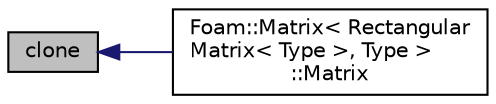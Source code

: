 digraph "clone"
{
  bgcolor="transparent";
  edge [fontname="Helvetica",fontsize="10",labelfontname="Helvetica",labelfontsize="10"];
  node [fontname="Helvetica",fontsize="10",shape=record];
  rankdir="LR";
  Node24 [label="clone",height=0.2,width=0.4,color="black", fillcolor="grey75", style="filled", fontcolor="black"];
  Node24 -> Node25 [dir="back",color="midnightblue",fontsize="10",style="solid",fontname="Helvetica"];
  Node25 [label="Foam::Matrix\< Rectangular\lMatrix\< Type \>, Type \>\l::Matrix",height=0.2,width=0.4,color="black",URL="$a27889.html#a3aede62f513da27e6f61ae7a972b4f96",tooltip="Null constructor. "];
}
